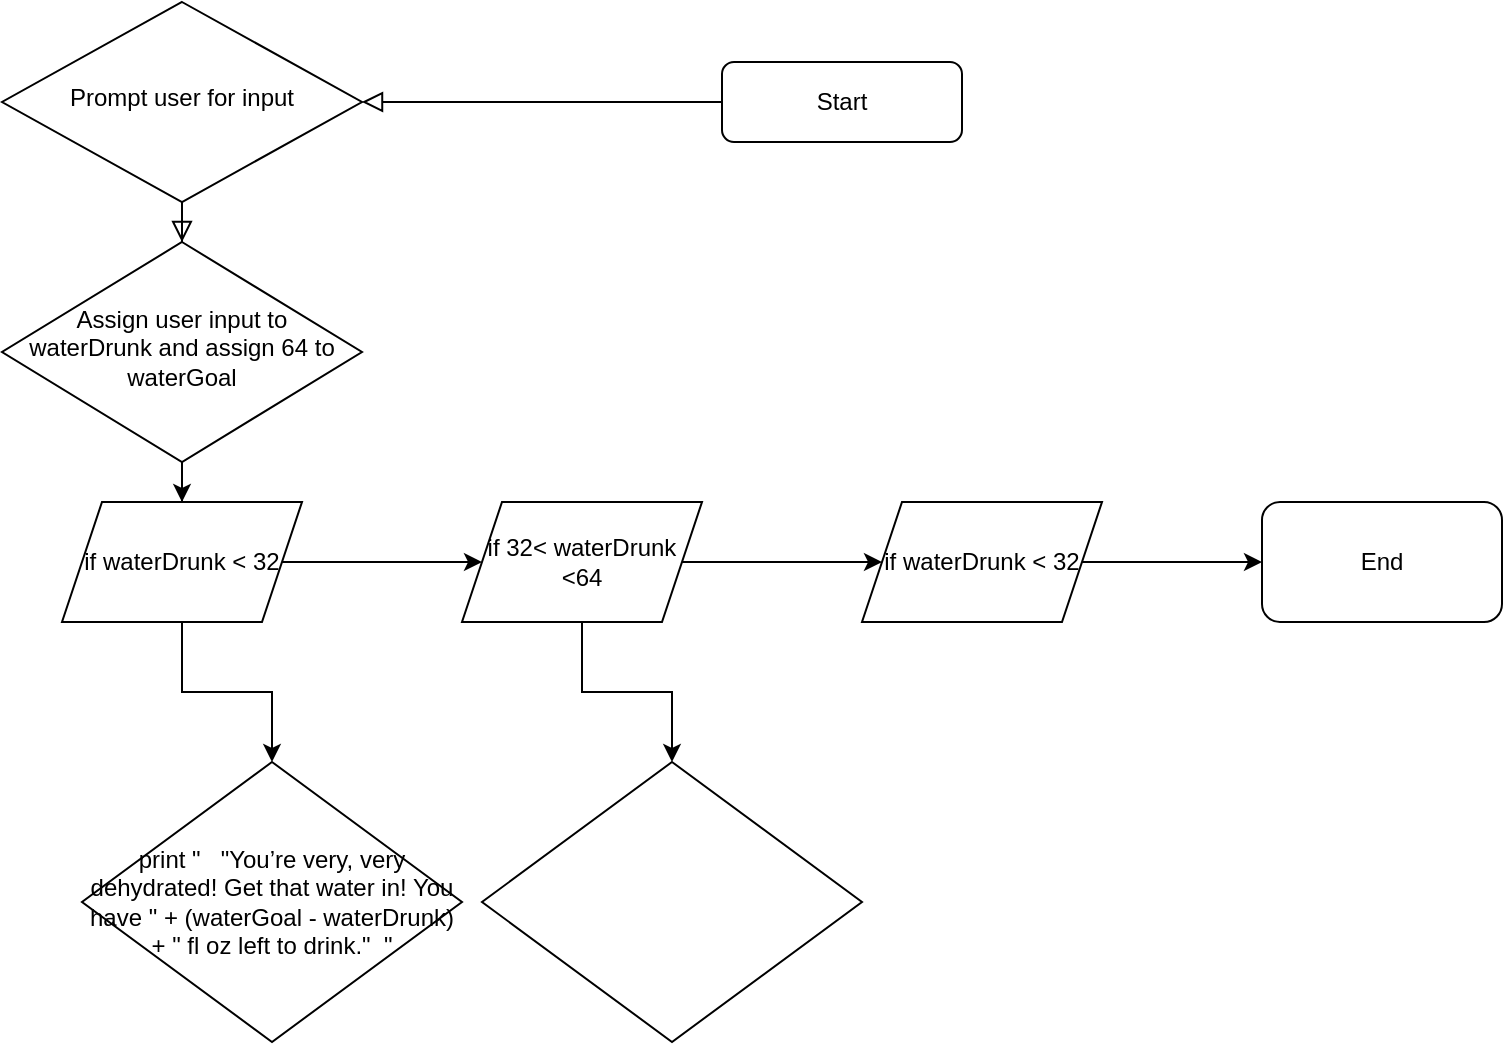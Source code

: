 <mxfile version="20.3.0" type="github">
  <diagram id="C5RBs43oDa-KdzZeNtuy" name="Page-1">
    <mxGraphModel dx="981" dy="513" grid="1" gridSize="10" guides="1" tooltips="1" connect="1" arrows="1" fold="1" page="1" pageScale="1" pageWidth="827" pageHeight="1169" math="0" shadow="0">
      <root>
        <mxCell id="WIyWlLk6GJQsqaUBKTNV-0" />
        <mxCell id="WIyWlLk6GJQsqaUBKTNV-1" parent="WIyWlLk6GJQsqaUBKTNV-0" />
        <mxCell id="WIyWlLk6GJQsqaUBKTNV-2" value="" style="rounded=0;html=1;jettySize=auto;orthogonalLoop=1;fontSize=11;endArrow=block;endFill=0;endSize=8;strokeWidth=1;shadow=0;labelBackgroundColor=none;edgeStyle=orthogonalEdgeStyle;" parent="WIyWlLk6GJQsqaUBKTNV-1" source="WIyWlLk6GJQsqaUBKTNV-3" target="WIyWlLk6GJQsqaUBKTNV-6" edge="1">
          <mxGeometry relative="1" as="geometry" />
        </mxCell>
        <mxCell id="WIyWlLk6GJQsqaUBKTNV-3" value="Start" style="rounded=1;whiteSpace=wrap;html=1;fontSize=12;glass=0;strokeWidth=1;shadow=0;" parent="WIyWlLk6GJQsqaUBKTNV-1" vertex="1">
          <mxGeometry x="430" y="80" width="120" height="40" as="geometry" />
        </mxCell>
        <mxCell id="WIyWlLk6GJQsqaUBKTNV-4" value="&lt;div&gt;&lt;br&gt;&lt;/div&gt;&lt;div&gt;&lt;br&gt;&lt;/div&gt;" style="rounded=0;html=1;jettySize=auto;orthogonalLoop=1;fontSize=11;endArrow=block;endFill=0;endSize=8;strokeWidth=1;shadow=0;labelBackgroundColor=none;edgeStyle=orthogonalEdgeStyle;" parent="WIyWlLk6GJQsqaUBKTNV-1" source="WIyWlLk6GJQsqaUBKTNV-6" target="WIyWlLk6GJQsqaUBKTNV-10" edge="1">
          <mxGeometry y="20" relative="1" as="geometry">
            <mxPoint as="offset" />
          </mxGeometry>
        </mxCell>
        <mxCell id="WIyWlLk6GJQsqaUBKTNV-6" value="Prompt user for input" style="rhombus;whiteSpace=wrap;html=1;shadow=0;fontFamily=Helvetica;fontSize=12;align=center;strokeWidth=1;spacing=6;spacingTop=-4;" parent="WIyWlLk6GJQsqaUBKTNV-1" vertex="1">
          <mxGeometry x="70" y="50" width="180" height="100" as="geometry" />
        </mxCell>
        <mxCell id="xgkgmY2sAe6bO4eI4Nqc-11" value="" style="edgeStyle=orthogonalEdgeStyle;rounded=0;orthogonalLoop=1;jettySize=auto;html=1;" edge="1" parent="WIyWlLk6GJQsqaUBKTNV-1" source="WIyWlLk6GJQsqaUBKTNV-10" target="xgkgmY2sAe6bO4eI4Nqc-1">
          <mxGeometry relative="1" as="geometry" />
        </mxCell>
        <mxCell id="WIyWlLk6GJQsqaUBKTNV-10" value="Assign user input to waterDrunk and assign 64 to waterGoal" style="rhombus;whiteSpace=wrap;html=1;shadow=0;fontFamily=Helvetica;fontSize=12;align=center;strokeWidth=1;spacing=6;spacingTop=-4;" parent="WIyWlLk6GJQsqaUBKTNV-1" vertex="1">
          <mxGeometry x="70" y="170" width="180" height="110" as="geometry" />
        </mxCell>
        <mxCell id="xgkgmY2sAe6bO4eI4Nqc-3" value="" style="edgeStyle=orthogonalEdgeStyle;rounded=0;orthogonalLoop=1;jettySize=auto;html=1;" edge="1" parent="WIyWlLk6GJQsqaUBKTNV-1" source="xgkgmY2sAe6bO4eI4Nqc-1" target="xgkgmY2sAe6bO4eI4Nqc-2">
          <mxGeometry relative="1" as="geometry" />
        </mxCell>
        <mxCell id="xgkgmY2sAe6bO4eI4Nqc-13" value="" style="edgeStyle=orthogonalEdgeStyle;rounded=0;orthogonalLoop=1;jettySize=auto;html=1;" edge="1" parent="WIyWlLk6GJQsqaUBKTNV-1" source="xgkgmY2sAe6bO4eI4Nqc-1" target="xgkgmY2sAe6bO4eI4Nqc-12">
          <mxGeometry relative="1" as="geometry" />
        </mxCell>
        <mxCell id="xgkgmY2sAe6bO4eI4Nqc-1" value="if waterDrunk &amp;lt; 32" style="shape=parallelogram;perimeter=parallelogramPerimeter;whiteSpace=wrap;html=1;fixedSize=1;" vertex="1" parent="WIyWlLk6GJQsqaUBKTNV-1">
          <mxGeometry x="100" y="300" width="120" height="60" as="geometry" />
        </mxCell>
        <mxCell id="xgkgmY2sAe6bO4eI4Nqc-5" value="" style="edgeStyle=orthogonalEdgeStyle;rounded=0;orthogonalLoop=1;jettySize=auto;html=1;" edge="1" parent="WIyWlLk6GJQsqaUBKTNV-1" source="xgkgmY2sAe6bO4eI4Nqc-2" target="xgkgmY2sAe6bO4eI4Nqc-4">
          <mxGeometry relative="1" as="geometry" />
        </mxCell>
        <mxCell id="xgkgmY2sAe6bO4eI4Nqc-10" value="" style="edgeStyle=orthogonalEdgeStyle;rounded=0;orthogonalLoop=1;jettySize=auto;html=1;" edge="1" parent="WIyWlLk6GJQsqaUBKTNV-1" source="xgkgmY2sAe6bO4eI4Nqc-2" target="xgkgmY2sAe6bO4eI4Nqc-9">
          <mxGeometry relative="1" as="geometry" />
        </mxCell>
        <mxCell id="xgkgmY2sAe6bO4eI4Nqc-2" value="if 32&amp;lt; waterDrunk &amp;lt;64" style="shape=parallelogram;perimeter=parallelogramPerimeter;whiteSpace=wrap;html=1;fixedSize=1;" vertex="1" parent="WIyWlLk6GJQsqaUBKTNV-1">
          <mxGeometry x="300" y="300" width="120" height="60" as="geometry" />
        </mxCell>
        <mxCell id="xgkgmY2sAe6bO4eI4Nqc-7" value="" style="edgeStyle=orthogonalEdgeStyle;rounded=0;orthogonalLoop=1;jettySize=auto;html=1;" edge="1" parent="WIyWlLk6GJQsqaUBKTNV-1" source="xgkgmY2sAe6bO4eI4Nqc-4">
          <mxGeometry relative="1" as="geometry">
            <mxPoint x="700" y="330" as="targetPoint" />
          </mxGeometry>
        </mxCell>
        <mxCell id="xgkgmY2sAe6bO4eI4Nqc-4" value="if waterDrunk &amp;lt; 32" style="shape=parallelogram;perimeter=parallelogramPerimeter;whiteSpace=wrap;html=1;fixedSize=1;" vertex="1" parent="WIyWlLk6GJQsqaUBKTNV-1">
          <mxGeometry x="500" y="300" width="120" height="60" as="geometry" />
        </mxCell>
        <mxCell id="xgkgmY2sAe6bO4eI4Nqc-8" value="End" style="rounded=1;whiteSpace=wrap;html=1;" vertex="1" parent="WIyWlLk6GJQsqaUBKTNV-1">
          <mxGeometry x="700" y="300" width="120" height="60" as="geometry" />
        </mxCell>
        <mxCell id="xgkgmY2sAe6bO4eI4Nqc-9" value="" style="rhombus;whiteSpace=wrap;html=1;" vertex="1" parent="WIyWlLk6GJQsqaUBKTNV-1">
          <mxGeometry x="310" y="430" width="190" height="140" as="geometry" />
        </mxCell>
        <mxCell id="xgkgmY2sAe6bO4eI4Nqc-12" value="print &quot;&amp;nbsp;&amp;nbsp; &quot;You’re very, very dehydrated! Get that water in! You have &quot; + (waterGoal - waterDrunk) + &quot; fl oz left to drink.&quot;&amp;nbsp; &quot;" style="rhombus;whiteSpace=wrap;html=1;" vertex="1" parent="WIyWlLk6GJQsqaUBKTNV-1">
          <mxGeometry x="110" y="430" width="190" height="140" as="geometry" />
        </mxCell>
      </root>
    </mxGraphModel>
  </diagram>
</mxfile>
